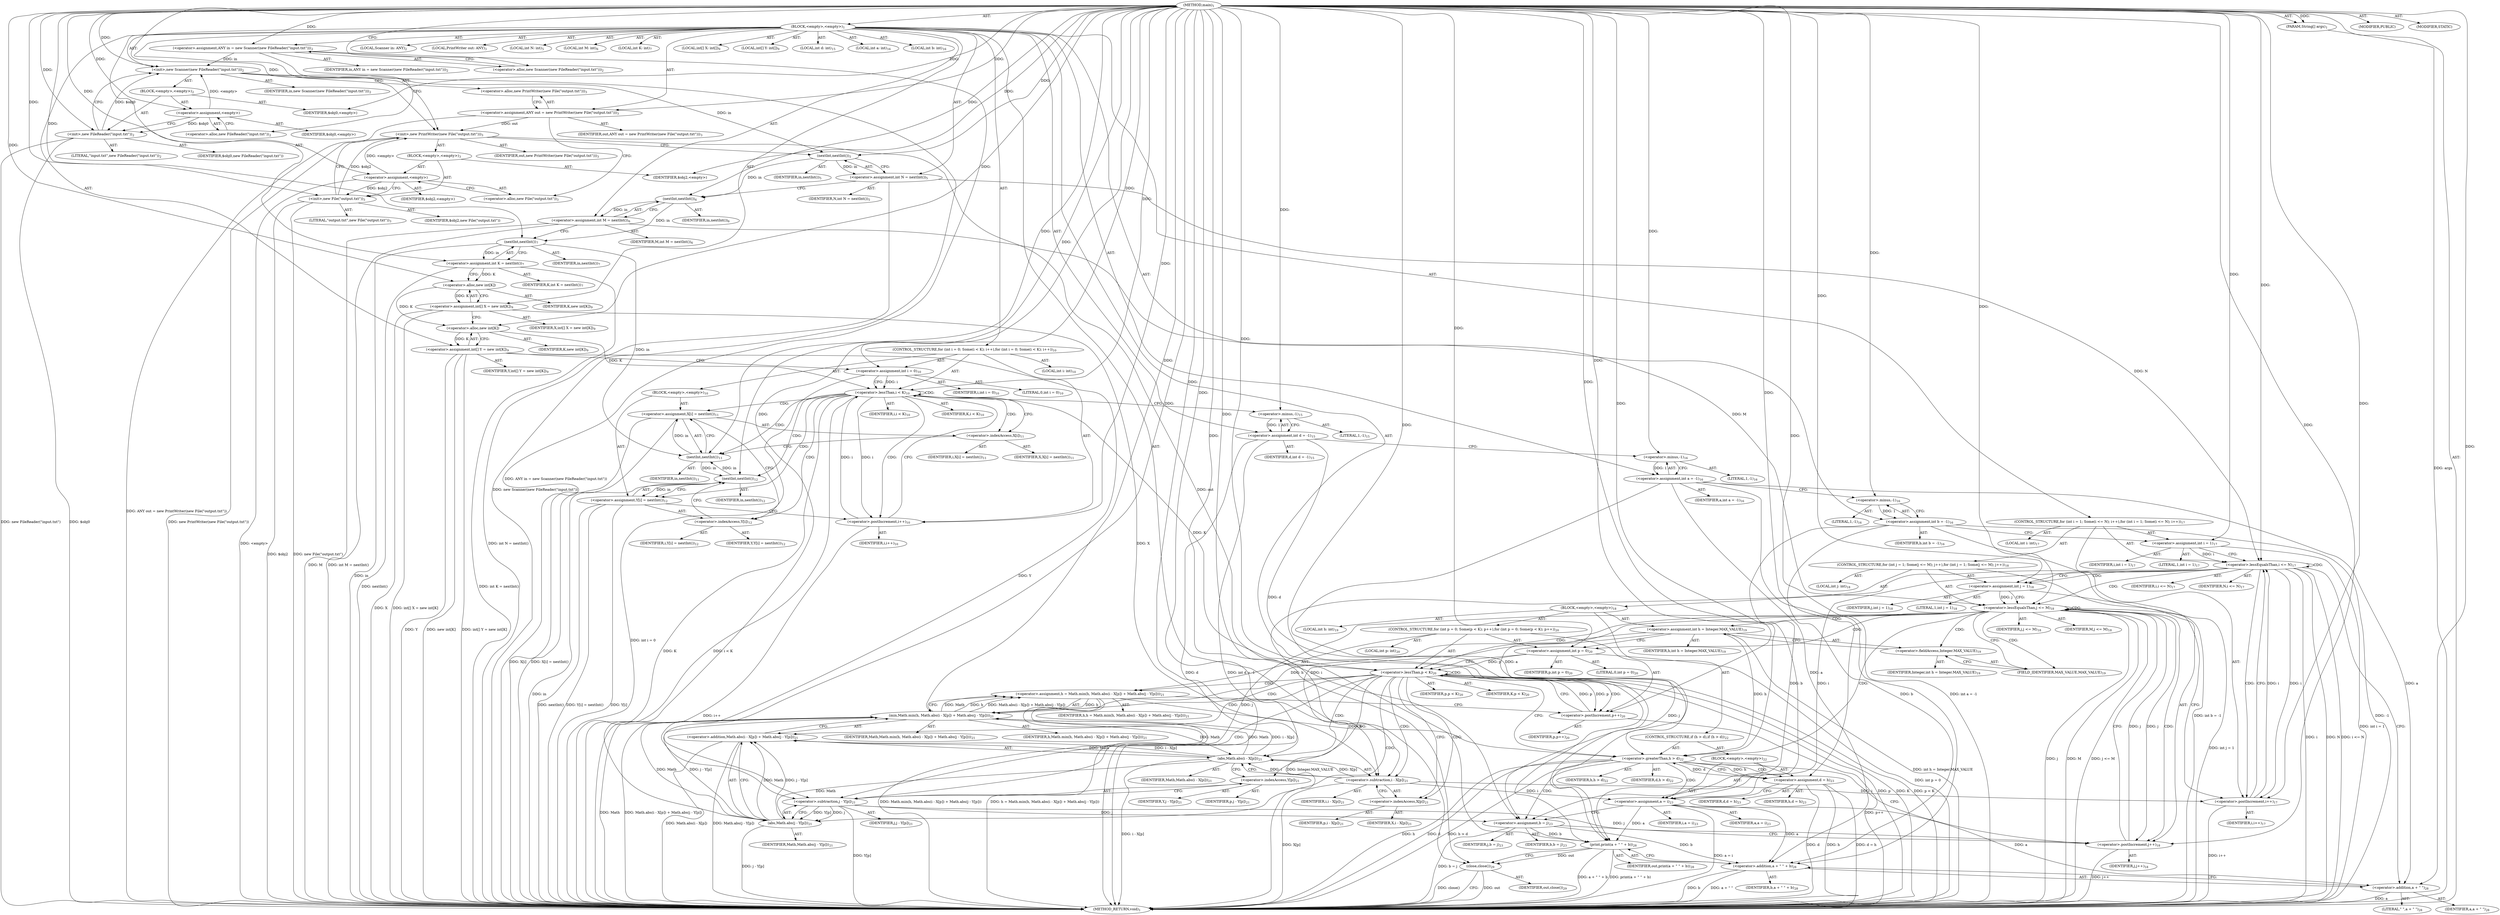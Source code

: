 digraph "main" {  
"21" [label = <(METHOD,main)<SUB>1</SUB>> ]
"22" [label = <(PARAM,String[] args)<SUB>1</SUB>> ]
"23" [label = <(BLOCK,&lt;empty&gt;,&lt;empty&gt;)<SUB>1</SUB>> ]
"4" [label = <(LOCAL,Scanner in: ANY)<SUB>2</SUB>> ]
"24" [label = <(&lt;operator&gt;.assignment,ANY in = new Scanner(new FileReader(&quot;input.txt&quot;)))<SUB>2</SUB>> ]
"25" [label = <(IDENTIFIER,in,ANY in = new Scanner(new FileReader(&quot;input.txt&quot;)))<SUB>2</SUB>> ]
"26" [label = <(&lt;operator&gt;.alloc,new Scanner(new FileReader(&quot;input.txt&quot;)))<SUB>2</SUB>> ]
"27" [label = <(&lt;init&gt;,new Scanner(new FileReader(&quot;input.txt&quot;)))<SUB>2</SUB>> ]
"3" [label = <(IDENTIFIER,in,new Scanner(new FileReader(&quot;input.txt&quot;)))<SUB>2</SUB>> ]
"28" [label = <(BLOCK,&lt;empty&gt;,&lt;empty&gt;)<SUB>2</SUB>> ]
"29" [label = <(&lt;operator&gt;.assignment,&lt;empty&gt;)> ]
"30" [label = <(IDENTIFIER,$obj0,&lt;empty&gt;)> ]
"31" [label = <(&lt;operator&gt;.alloc,new FileReader(&quot;input.txt&quot;))<SUB>2</SUB>> ]
"32" [label = <(&lt;init&gt;,new FileReader(&quot;input.txt&quot;))<SUB>2</SUB>> ]
"33" [label = <(IDENTIFIER,$obj0,new FileReader(&quot;input.txt&quot;))> ]
"34" [label = <(LITERAL,&quot;input.txt&quot;,new FileReader(&quot;input.txt&quot;))<SUB>2</SUB>> ]
"35" [label = <(IDENTIFIER,$obj0,&lt;empty&gt;)> ]
"6" [label = <(LOCAL,PrintWriter out: ANY)<SUB>3</SUB>> ]
"36" [label = <(&lt;operator&gt;.assignment,ANY out = new PrintWriter(new File(&quot;output.txt&quot;)))<SUB>3</SUB>> ]
"37" [label = <(IDENTIFIER,out,ANY out = new PrintWriter(new File(&quot;output.txt&quot;)))<SUB>3</SUB>> ]
"38" [label = <(&lt;operator&gt;.alloc,new PrintWriter(new File(&quot;output.txt&quot;)))<SUB>3</SUB>> ]
"39" [label = <(&lt;init&gt;,new PrintWriter(new File(&quot;output.txt&quot;)))<SUB>3</SUB>> ]
"5" [label = <(IDENTIFIER,out,new PrintWriter(new File(&quot;output.txt&quot;)))<SUB>3</SUB>> ]
"40" [label = <(BLOCK,&lt;empty&gt;,&lt;empty&gt;)<SUB>3</SUB>> ]
"41" [label = <(&lt;operator&gt;.assignment,&lt;empty&gt;)> ]
"42" [label = <(IDENTIFIER,$obj2,&lt;empty&gt;)> ]
"43" [label = <(&lt;operator&gt;.alloc,new File(&quot;output.txt&quot;))<SUB>3</SUB>> ]
"44" [label = <(&lt;init&gt;,new File(&quot;output.txt&quot;))<SUB>3</SUB>> ]
"45" [label = <(IDENTIFIER,$obj2,new File(&quot;output.txt&quot;))> ]
"46" [label = <(LITERAL,&quot;output.txt&quot;,new File(&quot;output.txt&quot;))<SUB>3</SUB>> ]
"47" [label = <(IDENTIFIER,$obj2,&lt;empty&gt;)> ]
"48" [label = <(LOCAL,int N: int)<SUB>5</SUB>> ]
"49" [label = <(&lt;operator&gt;.assignment,int N = nextInt())<SUB>5</SUB>> ]
"50" [label = <(IDENTIFIER,N,int N = nextInt())<SUB>5</SUB>> ]
"51" [label = <(nextInt,nextInt())<SUB>5</SUB>> ]
"52" [label = <(IDENTIFIER,in,nextInt())<SUB>5</SUB>> ]
"53" [label = <(LOCAL,int M: int)<SUB>6</SUB>> ]
"54" [label = <(&lt;operator&gt;.assignment,int M = nextInt())<SUB>6</SUB>> ]
"55" [label = <(IDENTIFIER,M,int M = nextInt())<SUB>6</SUB>> ]
"56" [label = <(nextInt,nextInt())<SUB>6</SUB>> ]
"57" [label = <(IDENTIFIER,in,nextInt())<SUB>6</SUB>> ]
"58" [label = <(LOCAL,int K: int)<SUB>7</SUB>> ]
"59" [label = <(&lt;operator&gt;.assignment,int K = nextInt())<SUB>7</SUB>> ]
"60" [label = <(IDENTIFIER,K,int K = nextInt())<SUB>7</SUB>> ]
"61" [label = <(nextInt,nextInt())<SUB>7</SUB>> ]
"62" [label = <(IDENTIFIER,in,nextInt())<SUB>7</SUB>> ]
"63" [label = <(LOCAL,int[] X: int[])<SUB>9</SUB>> ]
"64" [label = <(LOCAL,int[] Y: int[])<SUB>9</SUB>> ]
"65" [label = <(&lt;operator&gt;.assignment,int[] X = new int[K])<SUB>9</SUB>> ]
"66" [label = <(IDENTIFIER,X,int[] X = new int[K])<SUB>9</SUB>> ]
"67" [label = <(&lt;operator&gt;.alloc,new int[K])> ]
"68" [label = <(IDENTIFIER,K,new int[K])<SUB>9</SUB>> ]
"69" [label = <(&lt;operator&gt;.assignment,int[] Y = new int[K])<SUB>9</SUB>> ]
"70" [label = <(IDENTIFIER,Y,int[] Y = new int[K])<SUB>9</SUB>> ]
"71" [label = <(&lt;operator&gt;.alloc,new int[K])> ]
"72" [label = <(IDENTIFIER,K,new int[K])<SUB>9</SUB>> ]
"73" [label = <(CONTROL_STRUCTURE,for (int i = 0; Some(i &lt; K); i++),for (int i = 0; Some(i &lt; K); i++))<SUB>10</SUB>> ]
"74" [label = <(LOCAL,int i: int)<SUB>10</SUB>> ]
"75" [label = <(&lt;operator&gt;.assignment,int i = 0)<SUB>10</SUB>> ]
"76" [label = <(IDENTIFIER,i,int i = 0)<SUB>10</SUB>> ]
"77" [label = <(LITERAL,0,int i = 0)<SUB>10</SUB>> ]
"78" [label = <(&lt;operator&gt;.lessThan,i &lt; K)<SUB>10</SUB>> ]
"79" [label = <(IDENTIFIER,i,i &lt; K)<SUB>10</SUB>> ]
"80" [label = <(IDENTIFIER,K,i &lt; K)<SUB>10</SUB>> ]
"81" [label = <(&lt;operator&gt;.postIncrement,i++)<SUB>10</SUB>> ]
"82" [label = <(IDENTIFIER,i,i++)<SUB>10</SUB>> ]
"83" [label = <(BLOCK,&lt;empty&gt;,&lt;empty&gt;)<SUB>10</SUB>> ]
"84" [label = <(&lt;operator&gt;.assignment,X[i] = nextInt())<SUB>11</SUB>> ]
"85" [label = <(&lt;operator&gt;.indexAccess,X[i])<SUB>11</SUB>> ]
"86" [label = <(IDENTIFIER,X,X[i] = nextInt())<SUB>11</SUB>> ]
"87" [label = <(IDENTIFIER,i,X[i] = nextInt())<SUB>11</SUB>> ]
"88" [label = <(nextInt,nextInt())<SUB>11</SUB>> ]
"89" [label = <(IDENTIFIER,in,nextInt())<SUB>11</SUB>> ]
"90" [label = <(&lt;operator&gt;.assignment,Y[i] = nextInt())<SUB>12</SUB>> ]
"91" [label = <(&lt;operator&gt;.indexAccess,Y[i])<SUB>12</SUB>> ]
"92" [label = <(IDENTIFIER,Y,Y[i] = nextInt())<SUB>12</SUB>> ]
"93" [label = <(IDENTIFIER,i,Y[i] = nextInt())<SUB>12</SUB>> ]
"94" [label = <(nextInt,nextInt())<SUB>12</SUB>> ]
"95" [label = <(IDENTIFIER,in,nextInt())<SUB>12</SUB>> ]
"96" [label = <(LOCAL,int d: int)<SUB>15</SUB>> ]
"97" [label = <(&lt;operator&gt;.assignment,int d = -1)<SUB>15</SUB>> ]
"98" [label = <(IDENTIFIER,d,int d = -1)<SUB>15</SUB>> ]
"99" [label = <(&lt;operator&gt;.minus,-1)<SUB>15</SUB>> ]
"100" [label = <(LITERAL,1,-1)<SUB>15</SUB>> ]
"101" [label = <(LOCAL,int a: int)<SUB>16</SUB>> ]
"102" [label = <(&lt;operator&gt;.assignment,int a = -1)<SUB>16</SUB>> ]
"103" [label = <(IDENTIFIER,a,int a = -1)<SUB>16</SUB>> ]
"104" [label = <(&lt;operator&gt;.minus,-1)<SUB>16</SUB>> ]
"105" [label = <(LITERAL,1,-1)<SUB>16</SUB>> ]
"106" [label = <(LOCAL,int b: int)<SUB>16</SUB>> ]
"107" [label = <(&lt;operator&gt;.assignment,int b = -1)<SUB>16</SUB>> ]
"108" [label = <(IDENTIFIER,b,int b = -1)<SUB>16</SUB>> ]
"109" [label = <(&lt;operator&gt;.minus,-1)<SUB>16</SUB>> ]
"110" [label = <(LITERAL,1,-1)<SUB>16</SUB>> ]
"111" [label = <(CONTROL_STRUCTURE,for (int i = 1; Some(i &lt;= N); i++),for (int i = 1; Some(i &lt;= N); i++))<SUB>17</SUB>> ]
"112" [label = <(LOCAL,int i: int)<SUB>17</SUB>> ]
"113" [label = <(&lt;operator&gt;.assignment,int i = 1)<SUB>17</SUB>> ]
"114" [label = <(IDENTIFIER,i,int i = 1)<SUB>17</SUB>> ]
"115" [label = <(LITERAL,1,int i = 1)<SUB>17</SUB>> ]
"116" [label = <(&lt;operator&gt;.lessEqualsThan,i &lt;= N)<SUB>17</SUB>> ]
"117" [label = <(IDENTIFIER,i,i &lt;= N)<SUB>17</SUB>> ]
"118" [label = <(IDENTIFIER,N,i &lt;= N)<SUB>17</SUB>> ]
"119" [label = <(&lt;operator&gt;.postIncrement,i++)<SUB>17</SUB>> ]
"120" [label = <(IDENTIFIER,i,i++)<SUB>17</SUB>> ]
"121" [label = <(CONTROL_STRUCTURE,for (int j = 1; Some(j &lt;= M); j++),for (int j = 1; Some(j &lt;= M); j++))<SUB>18</SUB>> ]
"122" [label = <(LOCAL,int j: int)<SUB>18</SUB>> ]
"123" [label = <(&lt;operator&gt;.assignment,int j = 1)<SUB>18</SUB>> ]
"124" [label = <(IDENTIFIER,j,int j = 1)<SUB>18</SUB>> ]
"125" [label = <(LITERAL,1,int j = 1)<SUB>18</SUB>> ]
"126" [label = <(&lt;operator&gt;.lessEqualsThan,j &lt;= M)<SUB>18</SUB>> ]
"127" [label = <(IDENTIFIER,j,j &lt;= M)<SUB>18</SUB>> ]
"128" [label = <(IDENTIFIER,M,j &lt;= M)<SUB>18</SUB>> ]
"129" [label = <(&lt;operator&gt;.postIncrement,j++)<SUB>18</SUB>> ]
"130" [label = <(IDENTIFIER,j,j++)<SUB>18</SUB>> ]
"131" [label = <(BLOCK,&lt;empty&gt;,&lt;empty&gt;)<SUB>18</SUB>> ]
"132" [label = <(LOCAL,int h: int)<SUB>19</SUB>> ]
"133" [label = <(&lt;operator&gt;.assignment,int h = Integer.MAX_VALUE)<SUB>19</SUB>> ]
"134" [label = <(IDENTIFIER,h,int h = Integer.MAX_VALUE)<SUB>19</SUB>> ]
"135" [label = <(&lt;operator&gt;.fieldAccess,Integer.MAX_VALUE)<SUB>19</SUB>> ]
"136" [label = <(IDENTIFIER,Integer,int h = Integer.MAX_VALUE)<SUB>19</SUB>> ]
"137" [label = <(FIELD_IDENTIFIER,MAX_VALUE,MAX_VALUE)<SUB>19</SUB>> ]
"138" [label = <(CONTROL_STRUCTURE,for (int p = 0; Some(p &lt; K); p++),for (int p = 0; Some(p &lt; K); p++))<SUB>20</SUB>> ]
"139" [label = <(LOCAL,int p: int)<SUB>20</SUB>> ]
"140" [label = <(&lt;operator&gt;.assignment,int p = 0)<SUB>20</SUB>> ]
"141" [label = <(IDENTIFIER,p,int p = 0)<SUB>20</SUB>> ]
"142" [label = <(LITERAL,0,int p = 0)<SUB>20</SUB>> ]
"143" [label = <(&lt;operator&gt;.lessThan,p &lt; K)<SUB>20</SUB>> ]
"144" [label = <(IDENTIFIER,p,p &lt; K)<SUB>20</SUB>> ]
"145" [label = <(IDENTIFIER,K,p &lt; K)<SUB>20</SUB>> ]
"146" [label = <(&lt;operator&gt;.postIncrement,p++)<SUB>20</SUB>> ]
"147" [label = <(IDENTIFIER,p,p++)<SUB>20</SUB>> ]
"148" [label = <(&lt;operator&gt;.assignment,h = Math.min(h, Math.abs(i - X[p]) + Math.abs(j - Y[p])))<SUB>21</SUB>> ]
"149" [label = <(IDENTIFIER,h,h = Math.min(h, Math.abs(i - X[p]) + Math.abs(j - Y[p])))<SUB>21</SUB>> ]
"150" [label = <(min,Math.min(h, Math.abs(i - X[p]) + Math.abs(j - Y[p])))<SUB>21</SUB>> ]
"151" [label = <(IDENTIFIER,Math,Math.min(h, Math.abs(i - X[p]) + Math.abs(j - Y[p])))<SUB>21</SUB>> ]
"152" [label = <(IDENTIFIER,h,Math.min(h, Math.abs(i - X[p]) + Math.abs(j - Y[p])))<SUB>21</SUB>> ]
"153" [label = <(&lt;operator&gt;.addition,Math.abs(i - X[p]) + Math.abs(j - Y[p]))<SUB>21</SUB>> ]
"154" [label = <(abs,Math.abs(i - X[p]))<SUB>21</SUB>> ]
"155" [label = <(IDENTIFIER,Math,Math.abs(i - X[p]))<SUB>21</SUB>> ]
"156" [label = <(&lt;operator&gt;.subtraction,i - X[p])<SUB>21</SUB>> ]
"157" [label = <(IDENTIFIER,i,i - X[p])<SUB>21</SUB>> ]
"158" [label = <(&lt;operator&gt;.indexAccess,X[p])<SUB>21</SUB>> ]
"159" [label = <(IDENTIFIER,X,i - X[p])<SUB>21</SUB>> ]
"160" [label = <(IDENTIFIER,p,i - X[p])<SUB>21</SUB>> ]
"161" [label = <(abs,Math.abs(j - Y[p]))<SUB>21</SUB>> ]
"162" [label = <(IDENTIFIER,Math,Math.abs(j - Y[p]))<SUB>21</SUB>> ]
"163" [label = <(&lt;operator&gt;.subtraction,j - Y[p])<SUB>21</SUB>> ]
"164" [label = <(IDENTIFIER,j,j - Y[p])<SUB>21</SUB>> ]
"165" [label = <(&lt;operator&gt;.indexAccess,Y[p])<SUB>21</SUB>> ]
"166" [label = <(IDENTIFIER,Y,j - Y[p])<SUB>21</SUB>> ]
"167" [label = <(IDENTIFIER,p,j - Y[p])<SUB>21</SUB>> ]
"168" [label = <(CONTROL_STRUCTURE,if (h &gt; d),if (h &gt; d))<SUB>22</SUB>> ]
"169" [label = <(&lt;operator&gt;.greaterThan,h &gt; d)<SUB>22</SUB>> ]
"170" [label = <(IDENTIFIER,h,h &gt; d)<SUB>22</SUB>> ]
"171" [label = <(IDENTIFIER,d,h &gt; d)<SUB>22</SUB>> ]
"172" [label = <(BLOCK,&lt;empty&gt;,&lt;empty&gt;)<SUB>22</SUB>> ]
"173" [label = <(&lt;operator&gt;.assignment,d = h)<SUB>23</SUB>> ]
"174" [label = <(IDENTIFIER,d,d = h)<SUB>23</SUB>> ]
"175" [label = <(IDENTIFIER,h,d = h)<SUB>23</SUB>> ]
"176" [label = <(&lt;operator&gt;.assignment,a = i)<SUB>23</SUB>> ]
"177" [label = <(IDENTIFIER,a,a = i)<SUB>23</SUB>> ]
"178" [label = <(IDENTIFIER,i,a = i)<SUB>23</SUB>> ]
"179" [label = <(&lt;operator&gt;.assignment,b = j)<SUB>23</SUB>> ]
"180" [label = <(IDENTIFIER,b,b = j)<SUB>23</SUB>> ]
"181" [label = <(IDENTIFIER,j,b = j)<SUB>23</SUB>> ]
"182" [label = <(print,print(a + &quot; &quot; + b))<SUB>28</SUB>> ]
"183" [label = <(IDENTIFIER,out,print(a + &quot; &quot; + b))<SUB>28</SUB>> ]
"184" [label = <(&lt;operator&gt;.addition,a + &quot; &quot; + b)<SUB>28</SUB>> ]
"185" [label = <(&lt;operator&gt;.addition,a + &quot; &quot;)<SUB>28</SUB>> ]
"186" [label = <(IDENTIFIER,a,a + &quot; &quot;)<SUB>28</SUB>> ]
"187" [label = <(LITERAL,&quot; &quot;,a + &quot; &quot;)<SUB>28</SUB>> ]
"188" [label = <(IDENTIFIER,b,a + &quot; &quot; + b)<SUB>28</SUB>> ]
"189" [label = <(close,close())<SUB>29</SUB>> ]
"190" [label = <(IDENTIFIER,out,close())<SUB>29</SUB>> ]
"191" [label = <(MODIFIER,PUBLIC)> ]
"192" [label = <(MODIFIER,STATIC)> ]
"193" [label = <(METHOD_RETURN,void)<SUB>1</SUB>> ]
  "21" -> "22"  [ label = "AST: "] 
  "21" -> "23"  [ label = "AST: "] 
  "21" -> "191"  [ label = "AST: "] 
  "21" -> "192"  [ label = "AST: "] 
  "21" -> "193"  [ label = "AST: "] 
  "23" -> "4"  [ label = "AST: "] 
  "23" -> "24"  [ label = "AST: "] 
  "23" -> "27"  [ label = "AST: "] 
  "23" -> "6"  [ label = "AST: "] 
  "23" -> "36"  [ label = "AST: "] 
  "23" -> "39"  [ label = "AST: "] 
  "23" -> "48"  [ label = "AST: "] 
  "23" -> "49"  [ label = "AST: "] 
  "23" -> "53"  [ label = "AST: "] 
  "23" -> "54"  [ label = "AST: "] 
  "23" -> "58"  [ label = "AST: "] 
  "23" -> "59"  [ label = "AST: "] 
  "23" -> "63"  [ label = "AST: "] 
  "23" -> "64"  [ label = "AST: "] 
  "23" -> "65"  [ label = "AST: "] 
  "23" -> "69"  [ label = "AST: "] 
  "23" -> "73"  [ label = "AST: "] 
  "23" -> "96"  [ label = "AST: "] 
  "23" -> "97"  [ label = "AST: "] 
  "23" -> "101"  [ label = "AST: "] 
  "23" -> "102"  [ label = "AST: "] 
  "23" -> "106"  [ label = "AST: "] 
  "23" -> "107"  [ label = "AST: "] 
  "23" -> "111"  [ label = "AST: "] 
  "23" -> "182"  [ label = "AST: "] 
  "23" -> "189"  [ label = "AST: "] 
  "24" -> "25"  [ label = "AST: "] 
  "24" -> "26"  [ label = "AST: "] 
  "27" -> "3"  [ label = "AST: "] 
  "27" -> "28"  [ label = "AST: "] 
  "28" -> "29"  [ label = "AST: "] 
  "28" -> "32"  [ label = "AST: "] 
  "28" -> "35"  [ label = "AST: "] 
  "29" -> "30"  [ label = "AST: "] 
  "29" -> "31"  [ label = "AST: "] 
  "32" -> "33"  [ label = "AST: "] 
  "32" -> "34"  [ label = "AST: "] 
  "36" -> "37"  [ label = "AST: "] 
  "36" -> "38"  [ label = "AST: "] 
  "39" -> "5"  [ label = "AST: "] 
  "39" -> "40"  [ label = "AST: "] 
  "40" -> "41"  [ label = "AST: "] 
  "40" -> "44"  [ label = "AST: "] 
  "40" -> "47"  [ label = "AST: "] 
  "41" -> "42"  [ label = "AST: "] 
  "41" -> "43"  [ label = "AST: "] 
  "44" -> "45"  [ label = "AST: "] 
  "44" -> "46"  [ label = "AST: "] 
  "49" -> "50"  [ label = "AST: "] 
  "49" -> "51"  [ label = "AST: "] 
  "51" -> "52"  [ label = "AST: "] 
  "54" -> "55"  [ label = "AST: "] 
  "54" -> "56"  [ label = "AST: "] 
  "56" -> "57"  [ label = "AST: "] 
  "59" -> "60"  [ label = "AST: "] 
  "59" -> "61"  [ label = "AST: "] 
  "61" -> "62"  [ label = "AST: "] 
  "65" -> "66"  [ label = "AST: "] 
  "65" -> "67"  [ label = "AST: "] 
  "67" -> "68"  [ label = "AST: "] 
  "69" -> "70"  [ label = "AST: "] 
  "69" -> "71"  [ label = "AST: "] 
  "71" -> "72"  [ label = "AST: "] 
  "73" -> "74"  [ label = "AST: "] 
  "73" -> "75"  [ label = "AST: "] 
  "73" -> "78"  [ label = "AST: "] 
  "73" -> "81"  [ label = "AST: "] 
  "73" -> "83"  [ label = "AST: "] 
  "75" -> "76"  [ label = "AST: "] 
  "75" -> "77"  [ label = "AST: "] 
  "78" -> "79"  [ label = "AST: "] 
  "78" -> "80"  [ label = "AST: "] 
  "81" -> "82"  [ label = "AST: "] 
  "83" -> "84"  [ label = "AST: "] 
  "83" -> "90"  [ label = "AST: "] 
  "84" -> "85"  [ label = "AST: "] 
  "84" -> "88"  [ label = "AST: "] 
  "85" -> "86"  [ label = "AST: "] 
  "85" -> "87"  [ label = "AST: "] 
  "88" -> "89"  [ label = "AST: "] 
  "90" -> "91"  [ label = "AST: "] 
  "90" -> "94"  [ label = "AST: "] 
  "91" -> "92"  [ label = "AST: "] 
  "91" -> "93"  [ label = "AST: "] 
  "94" -> "95"  [ label = "AST: "] 
  "97" -> "98"  [ label = "AST: "] 
  "97" -> "99"  [ label = "AST: "] 
  "99" -> "100"  [ label = "AST: "] 
  "102" -> "103"  [ label = "AST: "] 
  "102" -> "104"  [ label = "AST: "] 
  "104" -> "105"  [ label = "AST: "] 
  "107" -> "108"  [ label = "AST: "] 
  "107" -> "109"  [ label = "AST: "] 
  "109" -> "110"  [ label = "AST: "] 
  "111" -> "112"  [ label = "AST: "] 
  "111" -> "113"  [ label = "AST: "] 
  "111" -> "116"  [ label = "AST: "] 
  "111" -> "119"  [ label = "AST: "] 
  "111" -> "121"  [ label = "AST: "] 
  "113" -> "114"  [ label = "AST: "] 
  "113" -> "115"  [ label = "AST: "] 
  "116" -> "117"  [ label = "AST: "] 
  "116" -> "118"  [ label = "AST: "] 
  "119" -> "120"  [ label = "AST: "] 
  "121" -> "122"  [ label = "AST: "] 
  "121" -> "123"  [ label = "AST: "] 
  "121" -> "126"  [ label = "AST: "] 
  "121" -> "129"  [ label = "AST: "] 
  "121" -> "131"  [ label = "AST: "] 
  "123" -> "124"  [ label = "AST: "] 
  "123" -> "125"  [ label = "AST: "] 
  "126" -> "127"  [ label = "AST: "] 
  "126" -> "128"  [ label = "AST: "] 
  "129" -> "130"  [ label = "AST: "] 
  "131" -> "132"  [ label = "AST: "] 
  "131" -> "133"  [ label = "AST: "] 
  "131" -> "138"  [ label = "AST: "] 
  "131" -> "168"  [ label = "AST: "] 
  "133" -> "134"  [ label = "AST: "] 
  "133" -> "135"  [ label = "AST: "] 
  "135" -> "136"  [ label = "AST: "] 
  "135" -> "137"  [ label = "AST: "] 
  "138" -> "139"  [ label = "AST: "] 
  "138" -> "140"  [ label = "AST: "] 
  "138" -> "143"  [ label = "AST: "] 
  "138" -> "146"  [ label = "AST: "] 
  "138" -> "148"  [ label = "AST: "] 
  "140" -> "141"  [ label = "AST: "] 
  "140" -> "142"  [ label = "AST: "] 
  "143" -> "144"  [ label = "AST: "] 
  "143" -> "145"  [ label = "AST: "] 
  "146" -> "147"  [ label = "AST: "] 
  "148" -> "149"  [ label = "AST: "] 
  "148" -> "150"  [ label = "AST: "] 
  "150" -> "151"  [ label = "AST: "] 
  "150" -> "152"  [ label = "AST: "] 
  "150" -> "153"  [ label = "AST: "] 
  "153" -> "154"  [ label = "AST: "] 
  "153" -> "161"  [ label = "AST: "] 
  "154" -> "155"  [ label = "AST: "] 
  "154" -> "156"  [ label = "AST: "] 
  "156" -> "157"  [ label = "AST: "] 
  "156" -> "158"  [ label = "AST: "] 
  "158" -> "159"  [ label = "AST: "] 
  "158" -> "160"  [ label = "AST: "] 
  "161" -> "162"  [ label = "AST: "] 
  "161" -> "163"  [ label = "AST: "] 
  "163" -> "164"  [ label = "AST: "] 
  "163" -> "165"  [ label = "AST: "] 
  "165" -> "166"  [ label = "AST: "] 
  "165" -> "167"  [ label = "AST: "] 
  "168" -> "169"  [ label = "AST: "] 
  "168" -> "172"  [ label = "AST: "] 
  "169" -> "170"  [ label = "AST: "] 
  "169" -> "171"  [ label = "AST: "] 
  "172" -> "173"  [ label = "AST: "] 
  "172" -> "176"  [ label = "AST: "] 
  "172" -> "179"  [ label = "AST: "] 
  "173" -> "174"  [ label = "AST: "] 
  "173" -> "175"  [ label = "AST: "] 
  "176" -> "177"  [ label = "AST: "] 
  "176" -> "178"  [ label = "AST: "] 
  "179" -> "180"  [ label = "AST: "] 
  "179" -> "181"  [ label = "AST: "] 
  "182" -> "183"  [ label = "AST: "] 
  "182" -> "184"  [ label = "AST: "] 
  "184" -> "185"  [ label = "AST: "] 
  "184" -> "188"  [ label = "AST: "] 
  "185" -> "186"  [ label = "AST: "] 
  "185" -> "187"  [ label = "AST: "] 
  "189" -> "190"  [ label = "AST: "] 
  "24" -> "31"  [ label = "CFG: "] 
  "27" -> "38"  [ label = "CFG: "] 
  "36" -> "43"  [ label = "CFG: "] 
  "39" -> "51"  [ label = "CFG: "] 
  "49" -> "56"  [ label = "CFG: "] 
  "54" -> "61"  [ label = "CFG: "] 
  "59" -> "67"  [ label = "CFG: "] 
  "65" -> "71"  [ label = "CFG: "] 
  "69" -> "75"  [ label = "CFG: "] 
  "97" -> "104"  [ label = "CFG: "] 
  "102" -> "109"  [ label = "CFG: "] 
  "107" -> "113"  [ label = "CFG: "] 
  "182" -> "189"  [ label = "CFG: "] 
  "189" -> "193"  [ label = "CFG: "] 
  "26" -> "24"  [ label = "CFG: "] 
  "38" -> "36"  [ label = "CFG: "] 
  "51" -> "49"  [ label = "CFG: "] 
  "56" -> "54"  [ label = "CFG: "] 
  "61" -> "59"  [ label = "CFG: "] 
  "67" -> "65"  [ label = "CFG: "] 
  "71" -> "69"  [ label = "CFG: "] 
  "75" -> "78"  [ label = "CFG: "] 
  "78" -> "85"  [ label = "CFG: "] 
  "78" -> "99"  [ label = "CFG: "] 
  "81" -> "78"  [ label = "CFG: "] 
  "99" -> "97"  [ label = "CFG: "] 
  "104" -> "102"  [ label = "CFG: "] 
  "109" -> "107"  [ label = "CFG: "] 
  "113" -> "116"  [ label = "CFG: "] 
  "116" -> "123"  [ label = "CFG: "] 
  "116" -> "185"  [ label = "CFG: "] 
  "119" -> "116"  [ label = "CFG: "] 
  "184" -> "182"  [ label = "CFG: "] 
  "29" -> "32"  [ label = "CFG: "] 
  "32" -> "27"  [ label = "CFG: "] 
  "41" -> "44"  [ label = "CFG: "] 
  "44" -> "39"  [ label = "CFG: "] 
  "84" -> "91"  [ label = "CFG: "] 
  "90" -> "81"  [ label = "CFG: "] 
  "123" -> "126"  [ label = "CFG: "] 
  "126" -> "137"  [ label = "CFG: "] 
  "126" -> "119"  [ label = "CFG: "] 
  "129" -> "126"  [ label = "CFG: "] 
  "185" -> "184"  [ label = "CFG: "] 
  "31" -> "29"  [ label = "CFG: "] 
  "43" -> "41"  [ label = "CFG: "] 
  "85" -> "88"  [ label = "CFG: "] 
  "88" -> "84"  [ label = "CFG: "] 
  "91" -> "94"  [ label = "CFG: "] 
  "94" -> "90"  [ label = "CFG: "] 
  "133" -> "140"  [ label = "CFG: "] 
  "135" -> "133"  [ label = "CFG: "] 
  "140" -> "143"  [ label = "CFG: "] 
  "143" -> "158"  [ label = "CFG: "] 
  "143" -> "169"  [ label = "CFG: "] 
  "146" -> "143"  [ label = "CFG: "] 
  "148" -> "146"  [ label = "CFG: "] 
  "169" -> "173"  [ label = "CFG: "] 
  "169" -> "129"  [ label = "CFG: "] 
  "137" -> "135"  [ label = "CFG: "] 
  "150" -> "148"  [ label = "CFG: "] 
  "173" -> "176"  [ label = "CFG: "] 
  "176" -> "179"  [ label = "CFG: "] 
  "179" -> "129"  [ label = "CFG: "] 
  "153" -> "150"  [ label = "CFG: "] 
  "154" -> "165"  [ label = "CFG: "] 
  "161" -> "153"  [ label = "CFG: "] 
  "156" -> "154"  [ label = "CFG: "] 
  "163" -> "161"  [ label = "CFG: "] 
  "158" -> "156"  [ label = "CFG: "] 
  "165" -> "163"  [ label = "CFG: "] 
  "21" -> "26"  [ label = "CFG: "] 
  "22" -> "193"  [ label = "DDG: args"] 
  "24" -> "193"  [ label = "DDG: ANY in = new Scanner(new FileReader(&quot;input.txt&quot;))"] 
  "32" -> "193"  [ label = "DDG: $obj0"] 
  "32" -> "193"  [ label = "DDG: new FileReader(&quot;input.txt&quot;)"] 
  "27" -> "193"  [ label = "DDG: new Scanner(new FileReader(&quot;input.txt&quot;))"] 
  "36" -> "193"  [ label = "DDG: ANY out = new PrintWriter(new File(&quot;output.txt&quot;))"] 
  "41" -> "193"  [ label = "DDG: &lt;empty&gt;"] 
  "44" -> "193"  [ label = "DDG: $obj2"] 
  "44" -> "193"  [ label = "DDG: new File(&quot;output.txt&quot;)"] 
  "39" -> "193"  [ label = "DDG: new PrintWriter(new File(&quot;output.txt&quot;))"] 
  "49" -> "193"  [ label = "DDG: int N = nextInt()"] 
  "54" -> "193"  [ label = "DDG: M"] 
  "54" -> "193"  [ label = "DDG: int M = nextInt()"] 
  "61" -> "193"  [ label = "DDG: in"] 
  "59" -> "193"  [ label = "DDG: nextInt()"] 
  "59" -> "193"  [ label = "DDG: int K = nextInt()"] 
  "65" -> "193"  [ label = "DDG: X"] 
  "65" -> "193"  [ label = "DDG: int[] X = new int[K]"] 
  "69" -> "193"  [ label = "DDG: Y"] 
  "69" -> "193"  [ label = "DDG: new int[K]"] 
  "69" -> "193"  [ label = "DDG: int[] Y = new int[K]"] 
  "75" -> "193"  [ label = "DDG: int i = 0"] 
  "78" -> "193"  [ label = "DDG: K"] 
  "78" -> "193"  [ label = "DDG: i &lt; K"] 
  "97" -> "193"  [ label = "DDG: d"] 
  "97" -> "193"  [ label = "DDG: int d = -1"] 
  "102" -> "193"  [ label = "DDG: int a = -1"] 
  "107" -> "193"  [ label = "DDG: -1"] 
  "107" -> "193"  [ label = "DDG: int b = -1"] 
  "113" -> "193"  [ label = "DDG: int i = 1"] 
  "116" -> "193"  [ label = "DDG: i"] 
  "116" -> "193"  [ label = "DDG: N"] 
  "116" -> "193"  [ label = "DDG: i &lt;= N"] 
  "185" -> "193"  [ label = "DDG: a"] 
  "184" -> "193"  [ label = "DDG: a + &quot; &quot;"] 
  "184" -> "193"  [ label = "DDG: b"] 
  "182" -> "193"  [ label = "DDG: a + &quot; &quot; + b"] 
  "182" -> "193"  [ label = "DDG: print(a + &quot; &quot; + b)"] 
  "189" -> "193"  [ label = "DDG: out"] 
  "189" -> "193"  [ label = "DDG: close()"] 
  "123" -> "193"  [ label = "DDG: int j = 1"] 
  "126" -> "193"  [ label = "DDG: j"] 
  "126" -> "193"  [ label = "DDG: M"] 
  "126" -> "193"  [ label = "DDG: j &lt;= M"] 
  "119" -> "193"  [ label = "DDG: i++"] 
  "133" -> "193"  [ label = "DDG: Integer.MAX_VALUE"] 
  "133" -> "193"  [ label = "DDG: int h = Integer.MAX_VALUE"] 
  "140" -> "193"  [ label = "DDG: int p = 0"] 
  "143" -> "193"  [ label = "DDG: p"] 
  "143" -> "193"  [ label = "DDG: K"] 
  "143" -> "193"  [ label = "DDG: p &lt; K"] 
  "169" -> "193"  [ label = "DDG: h"] 
  "169" -> "193"  [ label = "DDG: d"] 
  "169" -> "193"  [ label = "DDG: h &gt; d"] 
  "173" -> "193"  [ label = "DDG: d"] 
  "173" -> "193"  [ label = "DDG: h"] 
  "173" -> "193"  [ label = "DDG: d = h"] 
  "176" -> "193"  [ label = "DDG: a = i"] 
  "179" -> "193"  [ label = "DDG: b = j"] 
  "129" -> "193"  [ label = "DDG: j++"] 
  "150" -> "193"  [ label = "DDG: Math"] 
  "156" -> "193"  [ label = "DDG: X[p]"] 
  "154" -> "193"  [ label = "DDG: i - X[p]"] 
  "153" -> "193"  [ label = "DDG: Math.abs(i - X[p])"] 
  "163" -> "193"  [ label = "DDG: Y[p]"] 
  "161" -> "193"  [ label = "DDG: j - Y[p]"] 
  "153" -> "193"  [ label = "DDG: Math.abs(j - Y[p])"] 
  "150" -> "193"  [ label = "DDG: Math.abs(i - X[p]) + Math.abs(j - Y[p])"] 
  "148" -> "193"  [ label = "DDG: Math.min(h, Math.abs(i - X[p]) + Math.abs(j - Y[p]))"] 
  "148" -> "193"  [ label = "DDG: h = Math.min(h, Math.abs(i - X[p]) + Math.abs(j - Y[p]))"] 
  "146" -> "193"  [ label = "DDG: p++"] 
  "84" -> "193"  [ label = "DDG: X[i]"] 
  "84" -> "193"  [ label = "DDG: X[i] = nextInt()"] 
  "90" -> "193"  [ label = "DDG: Y[i]"] 
  "94" -> "193"  [ label = "DDG: in"] 
  "90" -> "193"  [ label = "DDG: nextInt()"] 
  "90" -> "193"  [ label = "DDG: Y[i] = nextInt()"] 
  "81" -> "193"  [ label = "DDG: i++"] 
  "21" -> "22"  [ label = "DDG: "] 
  "21" -> "24"  [ label = "DDG: "] 
  "21" -> "36"  [ label = "DDG: "] 
  "51" -> "49"  [ label = "DDG: in"] 
  "56" -> "54"  [ label = "DDG: in"] 
  "61" -> "59"  [ label = "DDG: in"] 
  "67" -> "65"  [ label = "DDG: K"] 
  "71" -> "69"  [ label = "DDG: K"] 
  "99" -> "97"  [ label = "DDG: 1"] 
  "104" -> "102"  [ label = "DDG: 1"] 
  "109" -> "107"  [ label = "DDG: 1"] 
  "24" -> "27"  [ label = "DDG: in"] 
  "21" -> "27"  [ label = "DDG: "] 
  "29" -> "27"  [ label = "DDG: &lt;empty&gt;"] 
  "32" -> "27"  [ label = "DDG: $obj0"] 
  "36" -> "39"  [ label = "DDG: out"] 
  "21" -> "39"  [ label = "DDG: "] 
  "41" -> "39"  [ label = "DDG: &lt;empty&gt;"] 
  "44" -> "39"  [ label = "DDG: $obj2"] 
  "21" -> "75"  [ label = "DDG: "] 
  "21" -> "113"  [ label = "DDG: "] 
  "39" -> "182"  [ label = "DDG: out"] 
  "21" -> "182"  [ label = "DDG: "] 
  "102" -> "182"  [ label = "DDG: a"] 
  "176" -> "182"  [ label = "DDG: a"] 
  "107" -> "182"  [ label = "DDG: b"] 
  "179" -> "182"  [ label = "DDG: b"] 
  "182" -> "189"  [ label = "DDG: out"] 
  "21" -> "189"  [ label = "DDG: "] 
  "21" -> "29"  [ label = "DDG: "] 
  "21" -> "35"  [ label = "DDG: "] 
  "21" -> "41"  [ label = "DDG: "] 
  "21" -> "47"  [ label = "DDG: "] 
  "27" -> "51"  [ label = "DDG: in"] 
  "21" -> "51"  [ label = "DDG: "] 
  "51" -> "56"  [ label = "DDG: in"] 
  "21" -> "56"  [ label = "DDG: "] 
  "56" -> "61"  [ label = "DDG: in"] 
  "21" -> "61"  [ label = "DDG: "] 
  "59" -> "67"  [ label = "DDG: K"] 
  "21" -> "67"  [ label = "DDG: "] 
  "67" -> "71"  [ label = "DDG: K"] 
  "21" -> "71"  [ label = "DDG: "] 
  "75" -> "78"  [ label = "DDG: i"] 
  "81" -> "78"  [ label = "DDG: i"] 
  "21" -> "78"  [ label = "DDG: "] 
  "71" -> "78"  [ label = "DDG: K"] 
  "78" -> "81"  [ label = "DDG: i"] 
  "21" -> "81"  [ label = "DDG: "] 
  "88" -> "84"  [ label = "DDG: in"] 
  "94" -> "90"  [ label = "DDG: in"] 
  "21" -> "99"  [ label = "DDG: "] 
  "21" -> "104"  [ label = "DDG: "] 
  "21" -> "109"  [ label = "DDG: "] 
  "113" -> "116"  [ label = "DDG: i"] 
  "119" -> "116"  [ label = "DDG: i"] 
  "21" -> "116"  [ label = "DDG: "] 
  "49" -> "116"  [ label = "DDG: N"] 
  "116" -> "119"  [ label = "DDG: i"] 
  "156" -> "119"  [ label = "DDG: i"] 
  "21" -> "119"  [ label = "DDG: "] 
  "21" -> "123"  [ label = "DDG: "] 
  "102" -> "184"  [ label = "DDG: a"] 
  "176" -> "184"  [ label = "DDG: a"] 
  "21" -> "184"  [ label = "DDG: "] 
  "107" -> "184"  [ label = "DDG: b"] 
  "179" -> "184"  [ label = "DDG: b"] 
  "29" -> "32"  [ label = "DDG: $obj0"] 
  "21" -> "32"  [ label = "DDG: "] 
  "41" -> "44"  [ label = "DDG: $obj2"] 
  "21" -> "44"  [ label = "DDG: "] 
  "123" -> "126"  [ label = "DDG: j"] 
  "129" -> "126"  [ label = "DDG: j"] 
  "21" -> "126"  [ label = "DDG: "] 
  "54" -> "126"  [ label = "DDG: M"] 
  "126" -> "129"  [ label = "DDG: j"] 
  "163" -> "129"  [ label = "DDG: j"] 
  "21" -> "129"  [ label = "DDG: "] 
  "102" -> "185"  [ label = "DDG: a"] 
  "176" -> "185"  [ label = "DDG: a"] 
  "21" -> "185"  [ label = "DDG: "] 
  "61" -> "88"  [ label = "DDG: in"] 
  "94" -> "88"  [ label = "DDG: in"] 
  "21" -> "88"  [ label = "DDG: "] 
  "88" -> "94"  [ label = "DDG: in"] 
  "21" -> "94"  [ label = "DDG: "] 
  "21" -> "140"  [ label = "DDG: "] 
  "150" -> "148"  [ label = "DDG: Math"] 
  "150" -> "148"  [ label = "DDG: h"] 
  "150" -> "148"  [ label = "DDG: Math.abs(i - X[p]) + Math.abs(j - Y[p])"] 
  "140" -> "143"  [ label = "DDG: p"] 
  "146" -> "143"  [ label = "DDG: p"] 
  "21" -> "143"  [ label = "DDG: "] 
  "78" -> "143"  [ label = "DDG: K"] 
  "143" -> "146"  [ label = "DDG: p"] 
  "21" -> "146"  [ label = "DDG: "] 
  "133" -> "169"  [ label = "DDG: h"] 
  "148" -> "169"  [ label = "DDG: h"] 
  "21" -> "169"  [ label = "DDG: "] 
  "97" -> "169"  [ label = "DDG: d"] 
  "173" -> "169"  [ label = "DDG: d"] 
  "169" -> "173"  [ label = "DDG: h"] 
  "21" -> "173"  [ label = "DDG: "] 
  "116" -> "176"  [ label = "DDG: i"] 
  "156" -> "176"  [ label = "DDG: i"] 
  "21" -> "176"  [ label = "DDG: "] 
  "126" -> "179"  [ label = "DDG: j"] 
  "163" -> "179"  [ label = "DDG: j"] 
  "21" -> "179"  [ label = "DDG: "] 
  "161" -> "150"  [ label = "DDG: Math"] 
  "21" -> "150"  [ label = "DDG: "] 
  "133" -> "150"  [ label = "DDG: h"] 
  "148" -> "150"  [ label = "DDG: h"] 
  "154" -> "150"  [ label = "DDG: Math"] 
  "154" -> "150"  [ label = "DDG: i - X[p]"] 
  "161" -> "150"  [ label = "DDG: j - Y[p]"] 
  "154" -> "153"  [ label = "DDG: Math"] 
  "154" -> "153"  [ label = "DDG: i - X[p]"] 
  "161" -> "153"  [ label = "DDG: Math"] 
  "161" -> "153"  [ label = "DDG: j - Y[p]"] 
  "150" -> "154"  [ label = "DDG: Math"] 
  "21" -> "154"  [ label = "DDG: "] 
  "156" -> "154"  [ label = "DDG: i"] 
  "156" -> "154"  [ label = "DDG: X[p]"] 
  "154" -> "161"  [ label = "DDG: Math"] 
  "21" -> "161"  [ label = "DDG: "] 
  "163" -> "161"  [ label = "DDG: j"] 
  "163" -> "161"  [ label = "DDG: Y[p]"] 
  "116" -> "156"  [ label = "DDG: i"] 
  "21" -> "156"  [ label = "DDG: "] 
  "65" -> "156"  [ label = "DDG: X"] 
  "126" -> "163"  [ label = "DDG: j"] 
  "21" -> "163"  [ label = "DDG: "] 
  "69" -> "163"  [ label = "DDG: Y"] 
  "78" -> "94"  [ label = "CDG: "] 
  "78" -> "81"  [ label = "CDG: "] 
  "78" -> "84"  [ label = "CDG: "] 
  "78" -> "85"  [ label = "CDG: "] 
  "78" -> "91"  [ label = "CDG: "] 
  "78" -> "90"  [ label = "CDG: "] 
  "78" -> "88"  [ label = "CDG: "] 
  "78" -> "78"  [ label = "CDG: "] 
  "116" -> "116"  [ label = "CDG: "] 
  "116" -> "119"  [ label = "CDG: "] 
  "116" -> "123"  [ label = "CDG: "] 
  "116" -> "126"  [ label = "CDG: "] 
  "126" -> "169"  [ label = "CDG: "] 
  "126" -> "129"  [ label = "CDG: "] 
  "126" -> "140"  [ label = "CDG: "] 
  "126" -> "143"  [ label = "CDG: "] 
  "126" -> "126"  [ label = "CDG: "] 
  "126" -> "137"  [ label = "CDG: "] 
  "126" -> "135"  [ label = "CDG: "] 
  "126" -> "133"  [ label = "CDG: "] 
  "143" -> "154"  [ label = "CDG: "] 
  "143" -> "146"  [ label = "CDG: "] 
  "143" -> "161"  [ label = "CDG: "] 
  "143" -> "163"  [ label = "CDG: "] 
  "143" -> "150"  [ label = "CDG: "] 
  "143" -> "153"  [ label = "CDG: "] 
  "143" -> "148"  [ label = "CDG: "] 
  "143" -> "143"  [ label = "CDG: "] 
  "143" -> "165"  [ label = "CDG: "] 
  "143" -> "156"  [ label = "CDG: "] 
  "143" -> "158"  [ label = "CDG: "] 
  "169" -> "179"  [ label = "CDG: "] 
  "169" -> "176"  [ label = "CDG: "] 
  "169" -> "173"  [ label = "CDG: "] 
}
